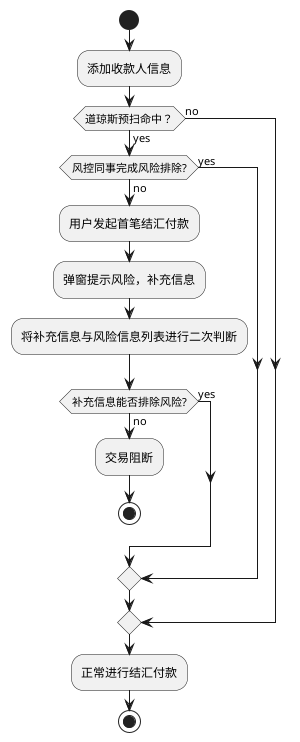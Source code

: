 
@startuml 优化CNY付款人一次性筛查流程

start

:添加收款人信息;

if (道琼斯预扫命中？) then (yes)
    if (风控同事完成风险排除?) then (no)
        :用户发起首笔结汇付款;
        :弹窗提示风险，补充信息;
        :将补充信息与风险信息列表进行二次判断;
        if (补充信息能否排除风险?) then (yes)
        else (no)
            :交易阻断;
            stop
        endif
    else (yes)
    endif
else (no)
endif
:正常进行结汇付款;
stop

@enduml
